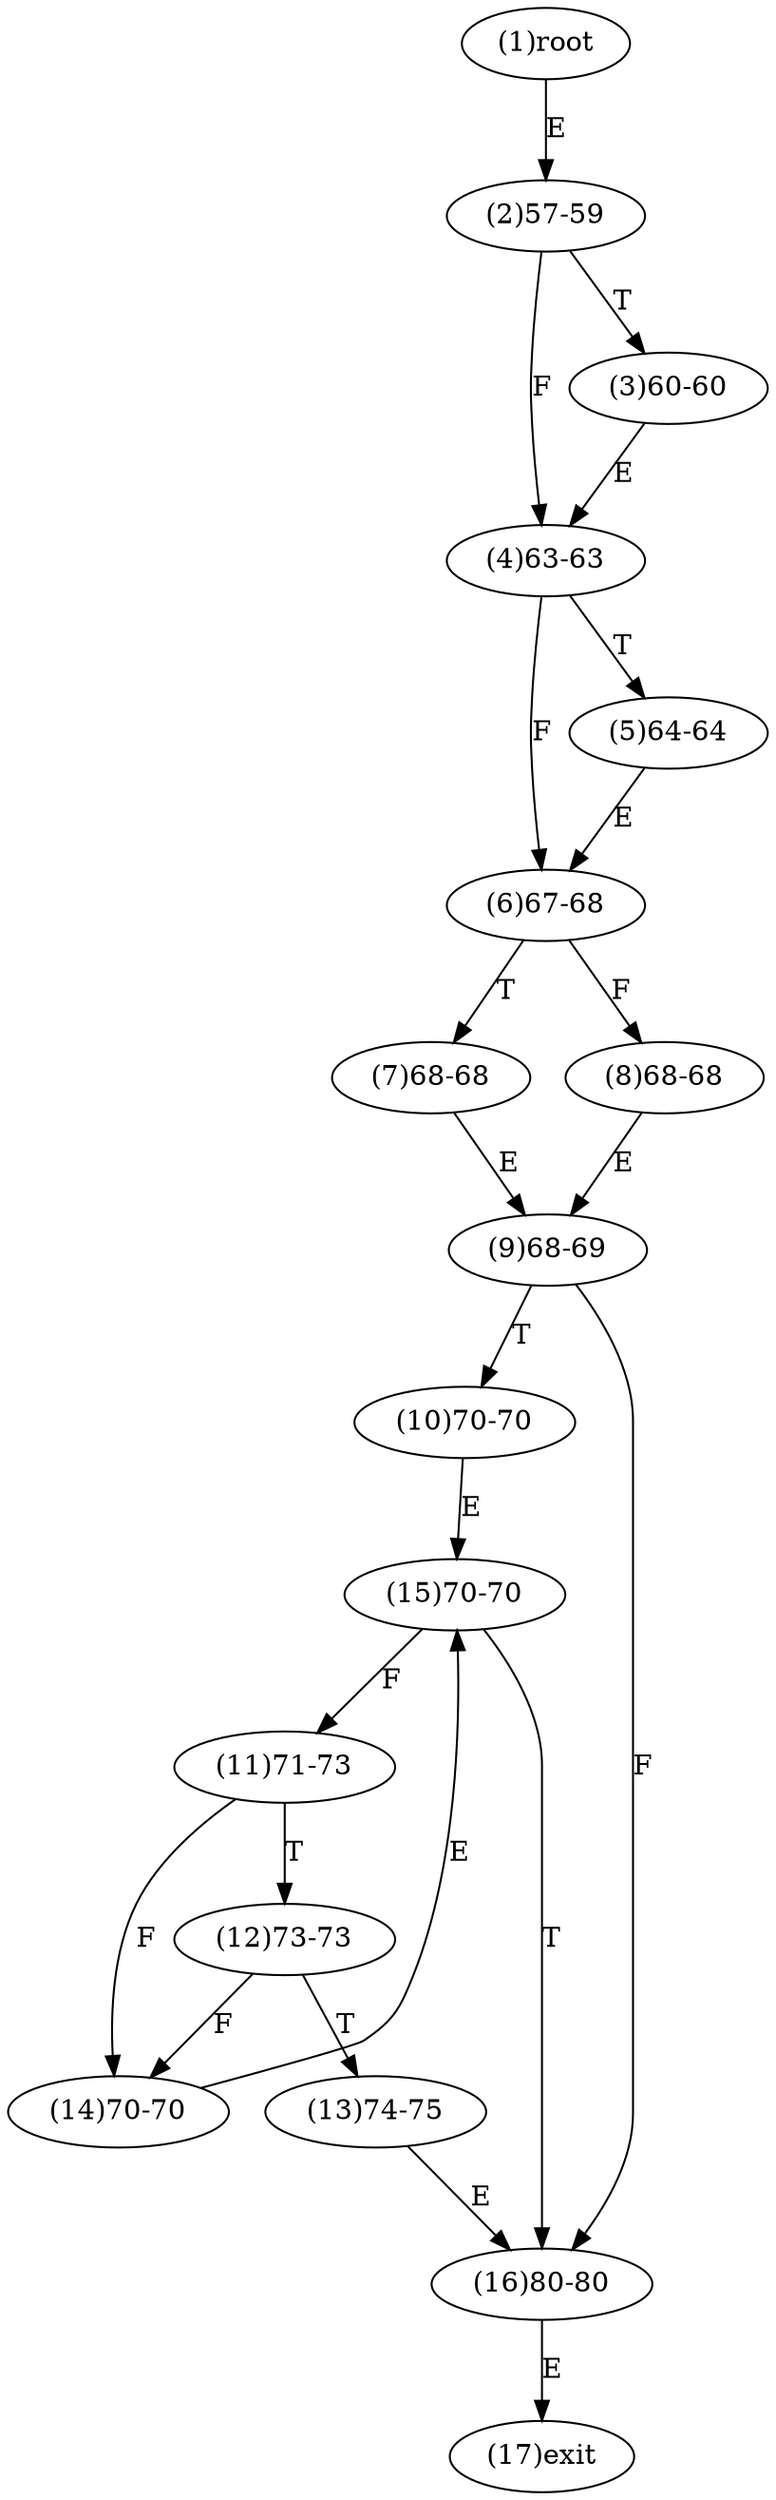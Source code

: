 digraph "" { 
1[ label="(1)root"];
2[ label="(2)57-59"];
3[ label="(3)60-60"];
4[ label="(4)63-63"];
5[ label="(5)64-64"];
6[ label="(6)67-68"];
7[ label="(7)68-68"];
8[ label="(8)68-68"];
9[ label="(9)68-69"];
10[ label="(10)70-70"];
11[ label="(11)71-73"];
12[ label="(12)73-73"];
13[ label="(13)74-75"];
14[ label="(14)70-70"];
15[ label="(15)70-70"];
17[ label="(17)exit"];
16[ label="(16)80-80"];
1->2[ label="E"];
2->4[ label="F"];
2->3[ label="T"];
3->4[ label="E"];
4->6[ label="F"];
4->5[ label="T"];
5->6[ label="E"];
6->8[ label="F"];
6->7[ label="T"];
7->9[ label="E"];
8->9[ label="E"];
9->16[ label="F"];
9->10[ label="T"];
10->15[ label="E"];
11->14[ label="F"];
11->12[ label="T"];
12->14[ label="F"];
12->13[ label="T"];
13->16[ label="E"];
14->15[ label="E"];
15->11[ label="F"];
15->16[ label="T"];
16->17[ label="E"];
}